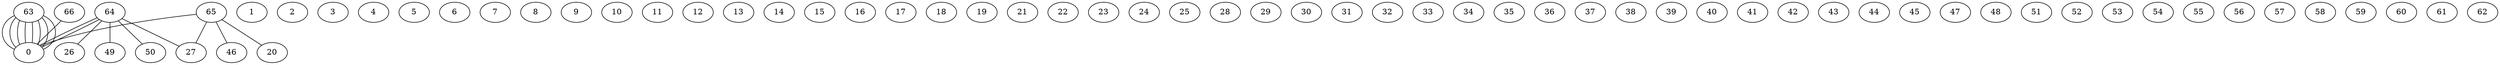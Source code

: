 graph G {
0;
1;
2;
3;
4;
5;
6;
7;
8;
9;
10;
11;
12;
13;
14;
15;
16;
17;
18;
19;
20;
21;
22;
23;
24;
25;
26;
27;
28;
29;
30;
31;
32;
33;
34;
35;
36;
37;
38;
39;
40;
41;
42;
43;
44;
45;
46;
47;
48;
49;
50;
51;
52;
53;
54;
55;
56;
57;
58;
59;
60;
61;
62;
63;
64;
65;
66;
66--0 ;
65--27 ;
65--20 ;
65--46 ;
65--0 ;
64--26 ;
64--50 ;
64--27 ;
64--49 ;
64--0 ;
64--0 ;
63--0 ;
63--0 ;
63--0 ;
63--0 ;
63--0 ;
63--0 ;
63--0 ;
63--0 ;
}
